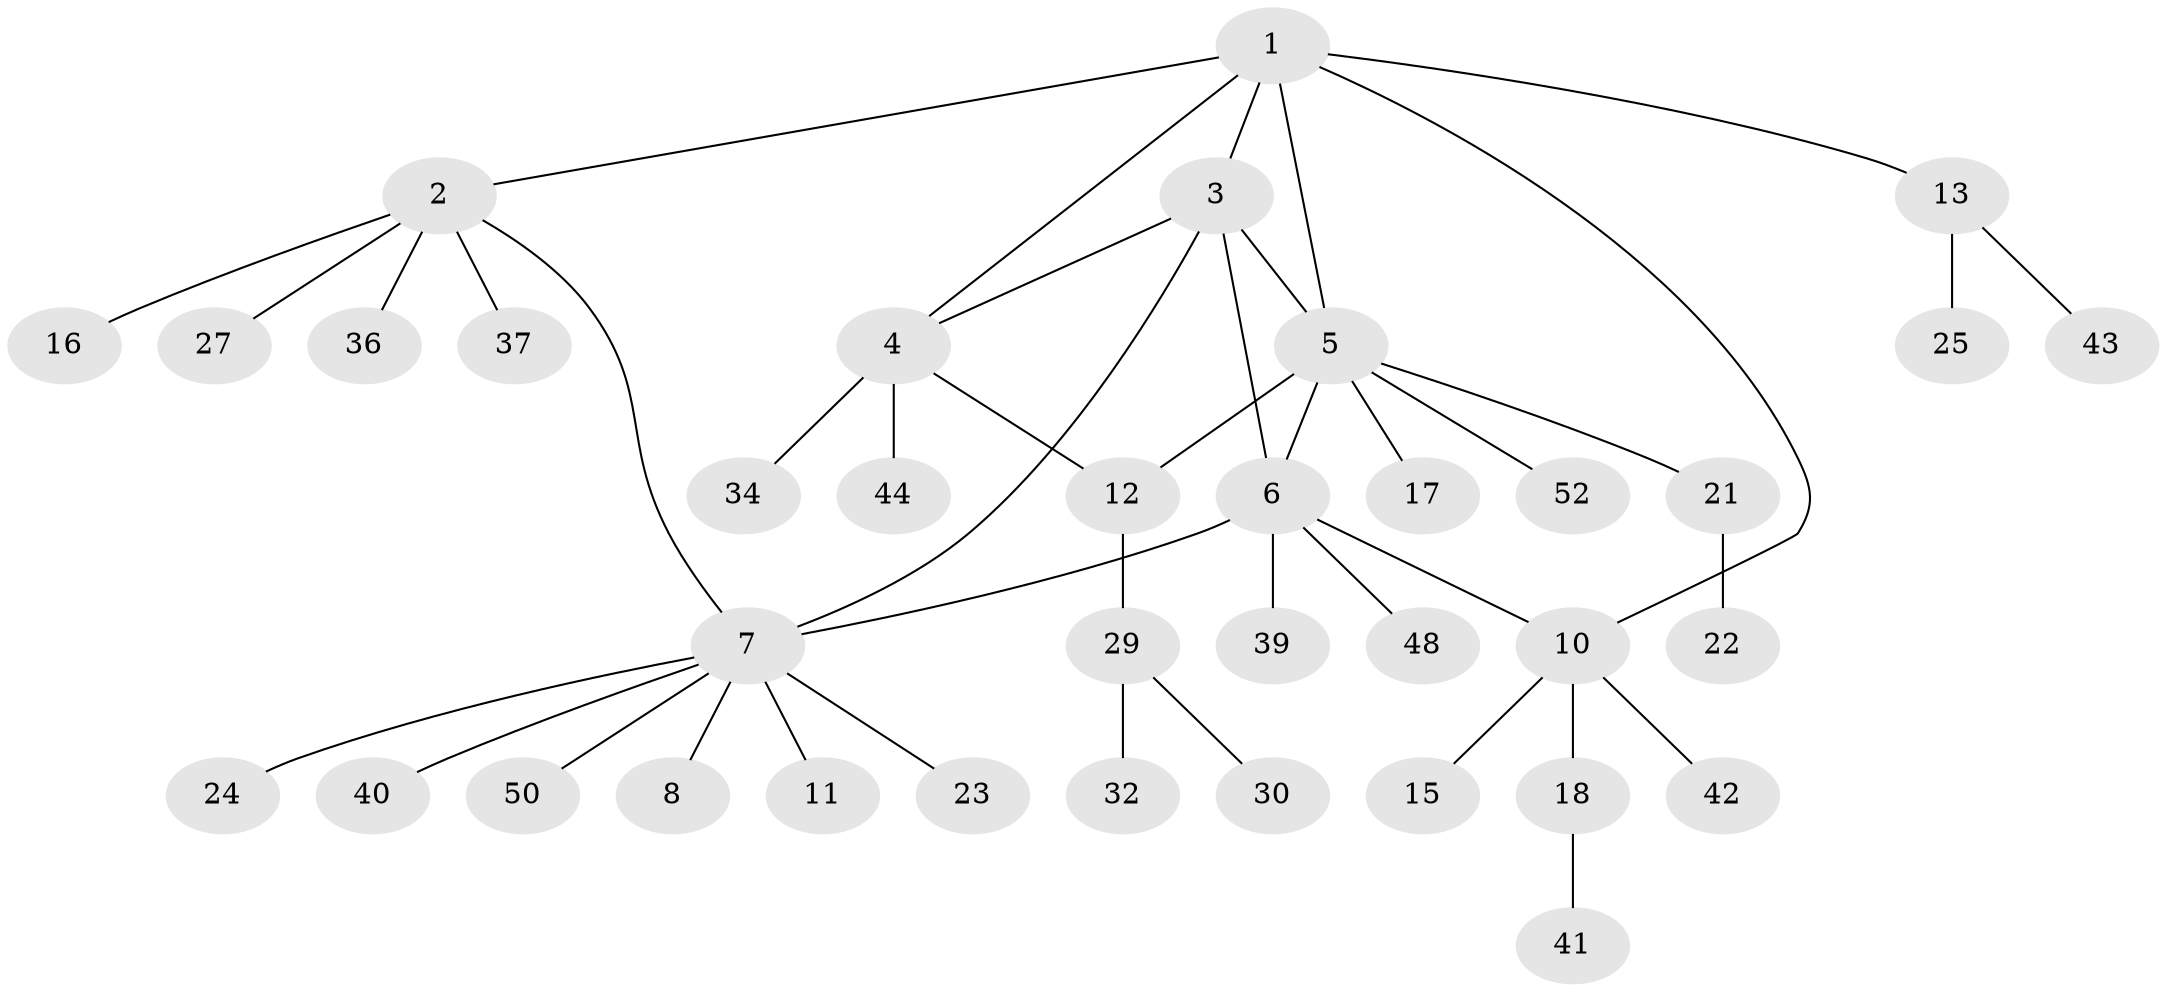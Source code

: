 // original degree distribution, {6: 0.05660377358490566, 5: 0.03773584905660377, 4: 0.05660377358490566, 7: 0.03773584905660377, 10: 0.018867924528301886, 1: 0.5849056603773585, 3: 0.05660377358490566, 2: 0.1509433962264151}
// Generated by graph-tools (version 1.1) at 2025/19/03/04/25 18:19:40]
// undirected, 37 vertices, 43 edges
graph export_dot {
graph [start="1"]
  node [color=gray90,style=filled];
  1 [super="+45"];
  2;
  3;
  4 [super="+19"];
  5;
  6 [super="+14+46+9"];
  7;
  8;
  10 [super="+20+47"];
  11;
  12 [super="+33"];
  13;
  15;
  16;
  17;
  18;
  21;
  22 [super="+38"];
  23;
  24;
  25;
  27 [super="+35"];
  29 [super="+53"];
  30;
  32;
  34 [super="+49"];
  36;
  37;
  39;
  40;
  41;
  42;
  43 [super="+51"];
  44;
  48;
  50;
  52;
  1 -- 2;
  1 -- 4;
  1 -- 5;
  1 -- 10;
  1 -- 13;
  1 -- 3;
  2 -- 7;
  2 -- 16;
  2 -- 27;
  2 -- 36;
  2 -- 37;
  3 -- 4;
  3 -- 5;
  3 -- 7;
  3 -- 6;
  4 -- 12;
  4 -- 34;
  4 -- 44;
  5 -- 6;
  5 -- 12;
  5 -- 17;
  5 -- 21;
  5 -- 52;
  6 -- 7 [weight=2];
  6 -- 39;
  6 -- 48;
  6 -- 10;
  7 -- 8;
  7 -- 11;
  7 -- 23;
  7 -- 24;
  7 -- 40;
  7 -- 50;
  10 -- 15;
  10 -- 18;
  10 -- 42;
  12 -- 29;
  13 -- 25;
  13 -- 43;
  18 -- 41;
  21 -- 22;
  29 -- 30;
  29 -- 32;
}
